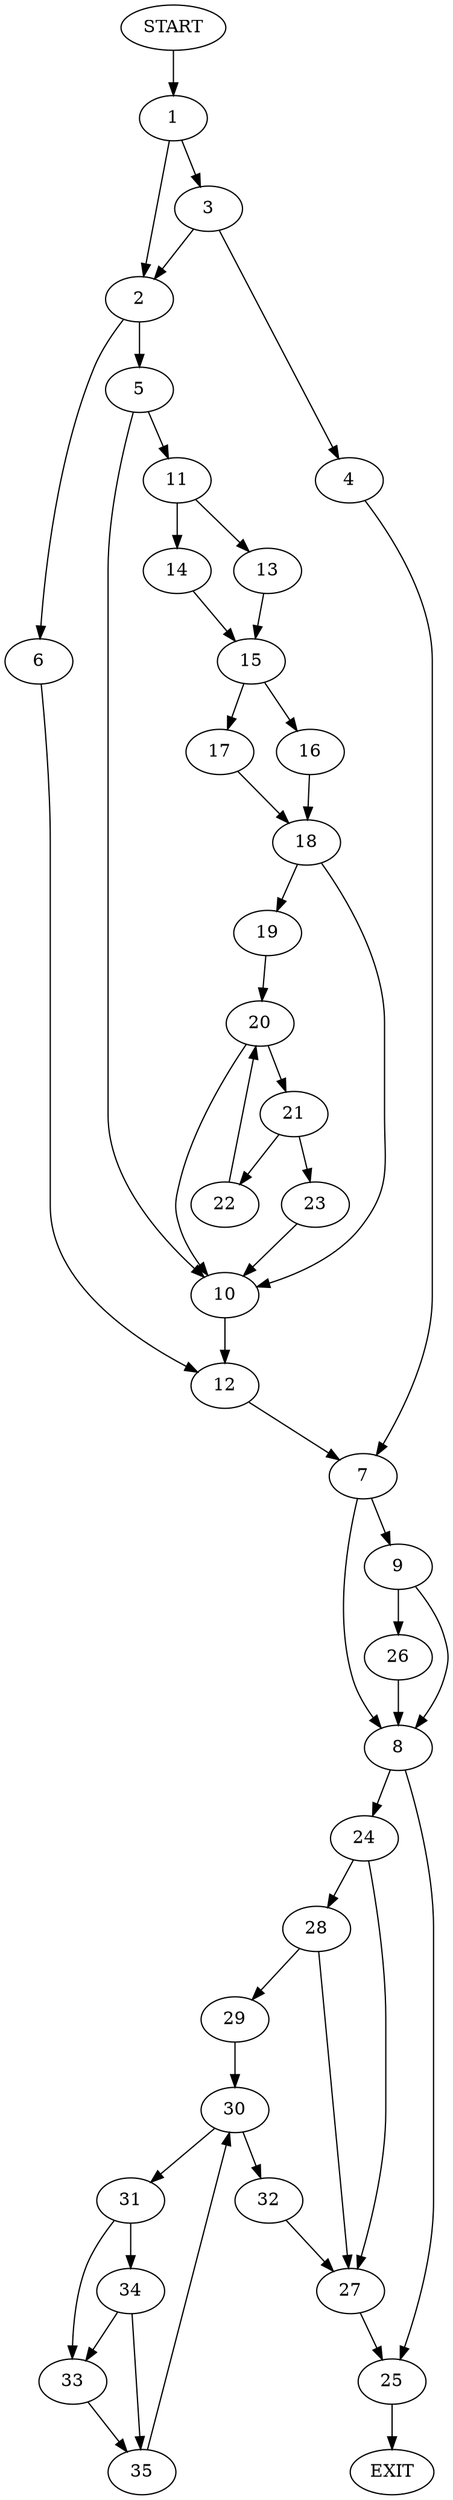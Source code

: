 digraph {
0 [label="START"]
36 [label="EXIT"]
0 -> 1
1 -> 2
1 -> 3
3 -> 2
3 -> 4
2 -> 5
2 -> 6
4 -> 7
7 -> 8
7 -> 9
5 -> 10
5 -> 11
6 -> 12
11 -> 13
11 -> 14
10 -> 12
14 -> 15
13 -> 15
15 -> 16
15 -> 17
17 -> 18
16 -> 18
18 -> 19
18 -> 10
19 -> 20
20 -> 10
20 -> 21
21 -> 22
21 -> 23
23 -> 10
22 -> 20
12 -> 7
8 -> 24
8 -> 25
9 -> 8
9 -> 26
26 -> 8
24 -> 27
24 -> 28
25 -> 36
27 -> 25
28 -> 27
28 -> 29
29 -> 30
30 -> 31
30 -> 32
32 -> 27
31 -> 33
31 -> 34
33 -> 35
34 -> 35
34 -> 33
35 -> 30
}
